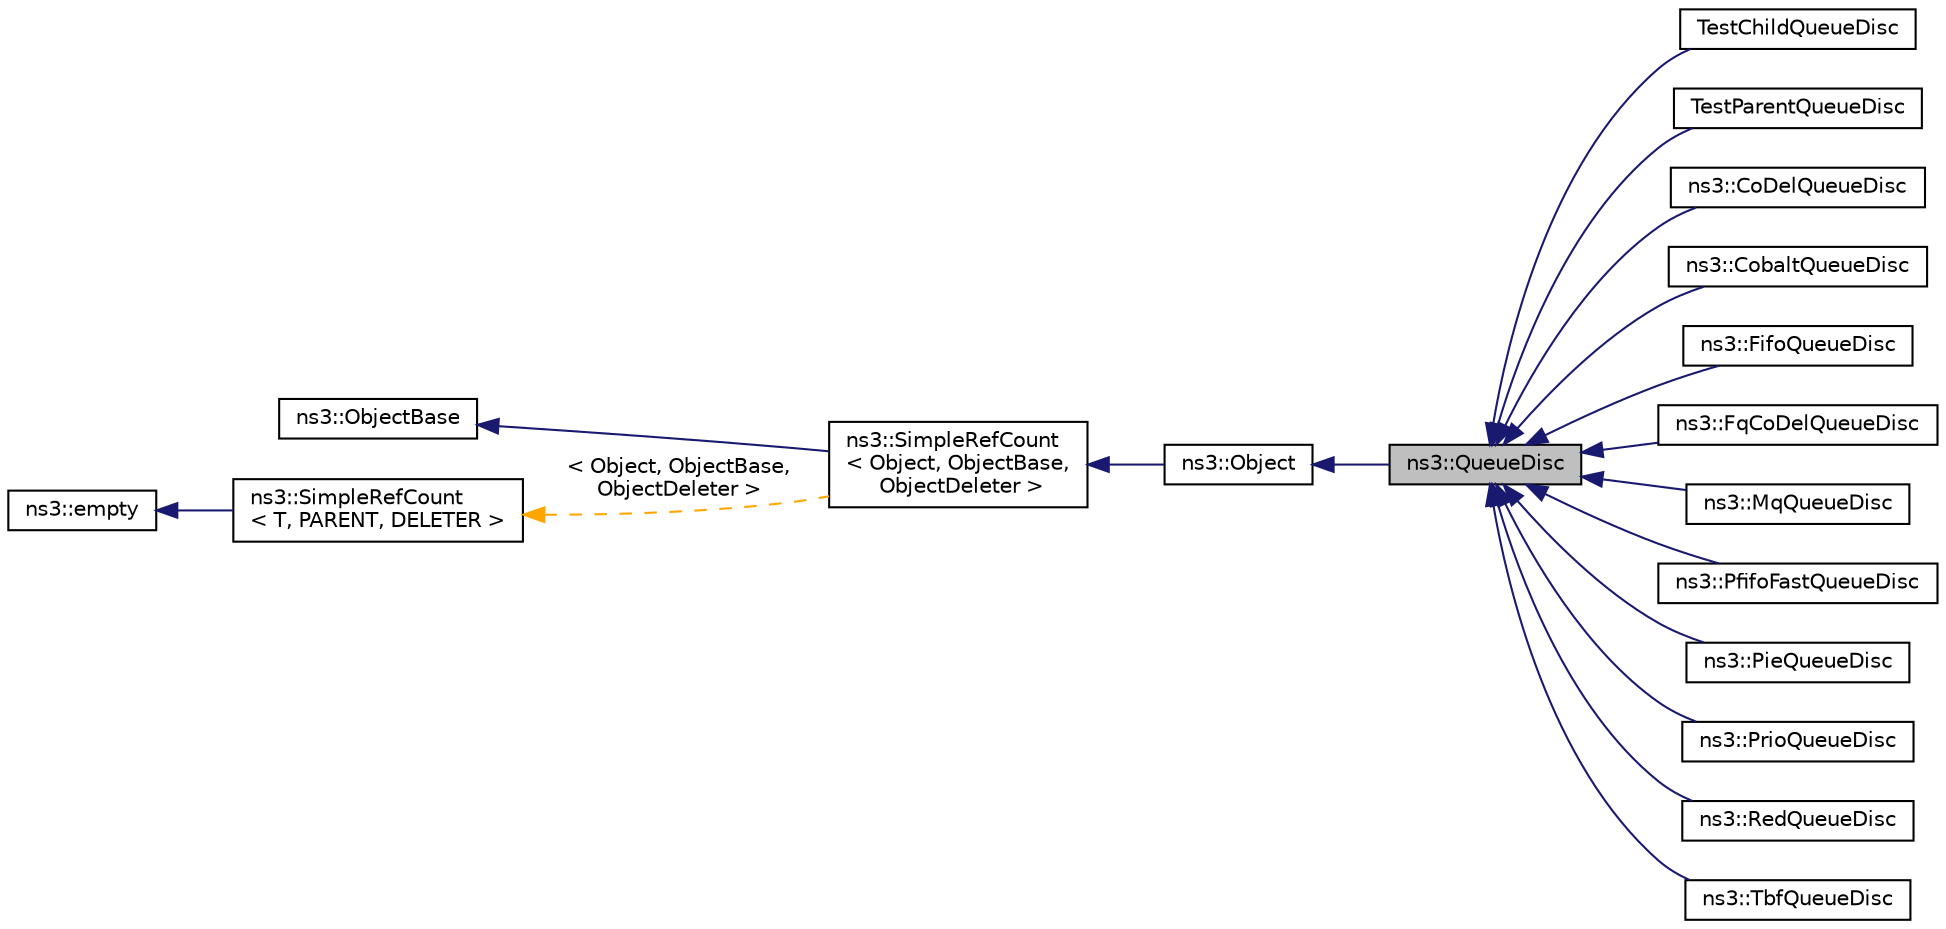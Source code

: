 digraph "ns3::QueueDisc"
{
 // LATEX_PDF_SIZE
  edge [fontname="Helvetica",fontsize="10",labelfontname="Helvetica",labelfontsize="10"];
  node [fontname="Helvetica",fontsize="10",shape=record];
  rankdir="LR";
  Node1 [label="ns3::QueueDisc",height=0.2,width=0.4,color="black", fillcolor="grey75", style="filled", fontcolor="black",tooltip="QueueDisc is an abstract base class providing the interface and implementing the operations common to..."];
  Node2 -> Node1 [dir="back",color="midnightblue",fontsize="10",style="solid",fontname="Helvetica"];
  Node2 [label="ns3::Object",height=0.2,width=0.4,color="black", fillcolor="white", style="filled",URL="$classns3_1_1_object.html",tooltip="A base class which provides memory management and object aggregation."];
  Node3 -> Node2 [dir="back",color="midnightblue",fontsize="10",style="solid",fontname="Helvetica"];
  Node3 [label="ns3::SimpleRefCount\l\< Object, ObjectBase,\l ObjectDeleter \>",height=0.2,width=0.4,color="black", fillcolor="white", style="filled",URL="$classns3_1_1_simple_ref_count.html",tooltip=" "];
  Node4 -> Node3 [dir="back",color="midnightblue",fontsize="10",style="solid",fontname="Helvetica"];
  Node4 [label="ns3::ObjectBase",height=0.2,width=0.4,color="black", fillcolor="white", style="filled",URL="$classns3_1_1_object_base.html",tooltip="Anchor the ns-3 type and attribute system."];
  Node5 -> Node3 [dir="back",color="orange",fontsize="10",style="dashed",label=" \< Object, ObjectBase,\l ObjectDeleter \>" ,fontname="Helvetica"];
  Node5 [label="ns3::SimpleRefCount\l\< T, PARENT, DELETER \>",height=0.2,width=0.4,color="black", fillcolor="white", style="filled",URL="$classns3_1_1_simple_ref_count.html",tooltip="A template-based reference counting class."];
  Node6 -> Node5 [dir="back",color="midnightblue",fontsize="10",style="solid",fontname="Helvetica"];
  Node6 [label="ns3::empty",height=0.2,width=0.4,color="black", fillcolor="white", style="filled",URL="$classns3_1_1empty.html",tooltip="make Callback use a separate empty type"];
  Node1 -> Node7 [dir="back",color="midnightblue",fontsize="10",style="solid",fontname="Helvetica"];
  Node7 [label="TestChildQueueDisc",height=0.2,width=0.4,color="black", fillcolor="white", style="filled",URL="$class_test_child_queue_disc.html",tooltip="Test Child Queue Disc that may drop packets before enqueue or after dequeue."];
  Node1 -> Node8 [dir="back",color="midnightblue",fontsize="10",style="solid",fontname="Helvetica"];
  Node8 [label="TestParentQueueDisc",height=0.2,width=0.4,color="black", fillcolor="white", style="filled",URL="$class_test_parent_queue_disc.html",tooltip="Test Parent Queue Disc having a child of type TestChildQueueDisc."];
  Node1 -> Node9 [dir="back",color="midnightblue",fontsize="10",style="solid",fontname="Helvetica"];
  Node9 [label="ns3::CoDelQueueDisc",height=0.2,width=0.4,color="black", fillcolor="white", style="filled",URL="$classns3_1_1_co_del_queue_disc.html",tooltip="A CoDel packet queue disc."];
  Node1 -> Node10 [dir="back",color="midnightblue",fontsize="10",style="solid",fontname="Helvetica"];
  Node10 [label="ns3::CobaltQueueDisc",height=0.2,width=0.4,color="black", fillcolor="white", style="filled",URL="$classns3_1_1_cobalt_queue_disc.html",tooltip="Cobalt packet queue disc."];
  Node1 -> Node11 [dir="back",color="midnightblue",fontsize="10",style="solid",fontname="Helvetica"];
  Node11 [label="ns3::FifoQueueDisc",height=0.2,width=0.4,color="black", fillcolor="white", style="filled",URL="$classns3_1_1_fifo_queue_disc.html",tooltip="Simple queue disc implementing the FIFO (First-In First-Out) policy."];
  Node1 -> Node12 [dir="back",color="midnightblue",fontsize="10",style="solid",fontname="Helvetica"];
  Node12 [label="ns3::FqCoDelQueueDisc",height=0.2,width=0.4,color="black", fillcolor="white", style="filled",URL="$classns3_1_1_fq_co_del_queue_disc.html",tooltip="A FqCoDel packet queue disc."];
  Node1 -> Node13 [dir="back",color="midnightblue",fontsize="10",style="solid",fontname="Helvetica"];
  Node13 [label="ns3::MqQueueDisc",height=0.2,width=0.4,color="black", fillcolor="white", style="filled",URL="$classns3_1_1_mq_queue_disc.html",tooltip="mq is a classful multi-queue aware dummy scheduler."];
  Node1 -> Node14 [dir="back",color="midnightblue",fontsize="10",style="solid",fontname="Helvetica"];
  Node14 [label="ns3::PfifoFastQueueDisc",height=0.2,width=0.4,color="black", fillcolor="white", style="filled",URL="$classns3_1_1_pfifo_fast_queue_disc.html",tooltip="Linux pfifo_fast is the default priority queue enabled on Linux systems."];
  Node1 -> Node15 [dir="back",color="midnightblue",fontsize="10",style="solid",fontname="Helvetica"];
  Node15 [label="ns3::PieQueueDisc",height=0.2,width=0.4,color="black", fillcolor="white", style="filled",URL="$classns3_1_1_pie_queue_disc.html",tooltip="Implements PIE Active Queue Management discipline."];
  Node1 -> Node16 [dir="back",color="midnightblue",fontsize="10",style="solid",fontname="Helvetica"];
  Node16 [label="ns3::PrioQueueDisc",height=0.2,width=0.4,color="black", fillcolor="white", style="filled",URL="$classns3_1_1_prio_queue_disc.html",tooltip="The Prio qdisc is a simple classful queueing discipline that contains an arbitrary number of classes ..."];
  Node1 -> Node17 [dir="back",color="midnightblue",fontsize="10",style="solid",fontname="Helvetica"];
  Node17 [label="ns3::RedQueueDisc",height=0.2,width=0.4,color="black", fillcolor="white", style="filled",URL="$classns3_1_1_red_queue_disc.html",tooltip="A RED packet queue disc."];
  Node1 -> Node18 [dir="back",color="midnightblue",fontsize="10",style="solid",fontname="Helvetica"];
  Node18 [label="ns3::TbfQueueDisc",height=0.2,width=0.4,color="black", fillcolor="white", style="filled",URL="$classns3_1_1_tbf_queue_disc.html",tooltip="A TBF packet queue disc."];
}
